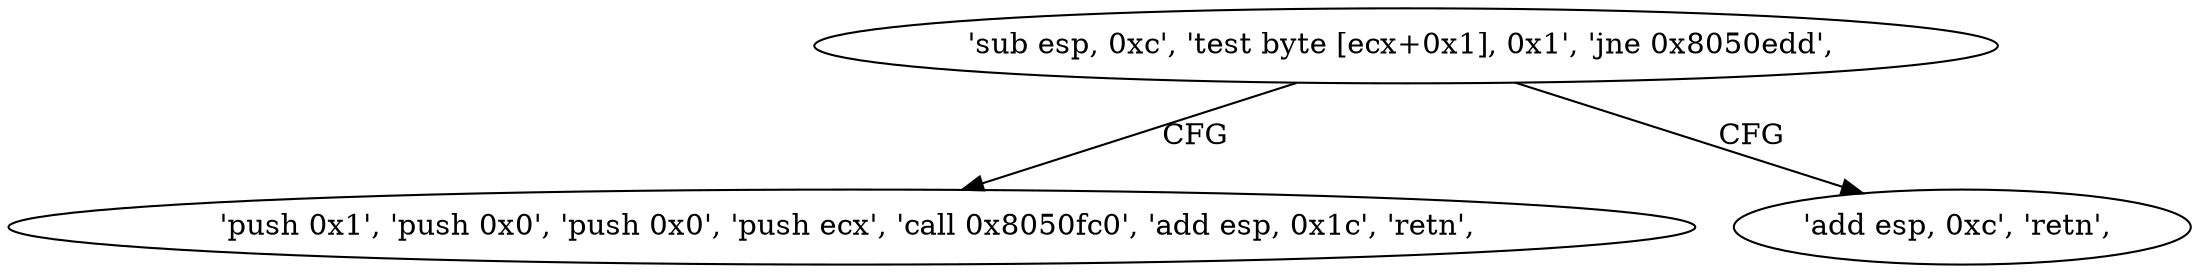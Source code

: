 digraph "func" {
"134549200" [label = "'sub esp, 0xc', 'test byte [ecx+0x1], 0x1', 'jne 0x8050edd', " ]
"134549213" [label = "'push 0x1', 'push 0x0', 'push 0x0', 'push ecx', 'call 0x8050fc0', 'add esp, 0x1c', 'retn', " ]
"134549209" [label = "'add esp, 0xc', 'retn', " ]
"134549200" -> "134549213" [ label = "CFG" ]
"134549200" -> "134549209" [ label = "CFG" ]
}
